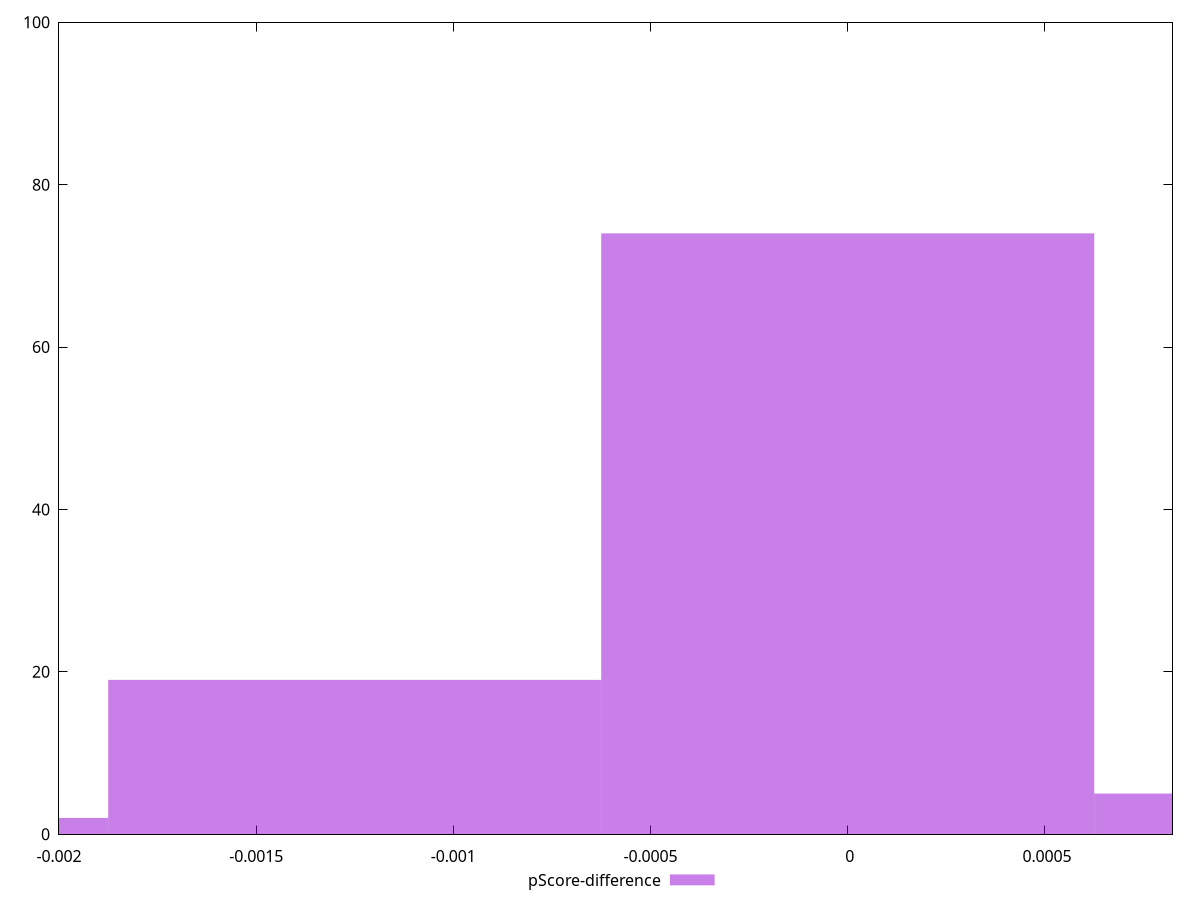 reset

$pScoreDifference <<EOF
0 74
-0.001250165887141497 19
-0.002500331774282994 2
0.001250165887141497 5
EOF

set key outside below
set boxwidth 0.001250165887141497
set xrange [-0.0020000000000000018:0.0008235294117647229]
set yrange [0:100]
set trange [0:100]
set style fill transparent solid 0.5 noborder
set terminal svg size 640, 490 enhanced background rgb 'white'
set output "report_00026_2021-02-22T21:38:55.199Z/uses-rel-preload/samples/pages/pScore-difference/histogram.svg"

plot $pScoreDifference title "pScore-difference" with boxes

reset
